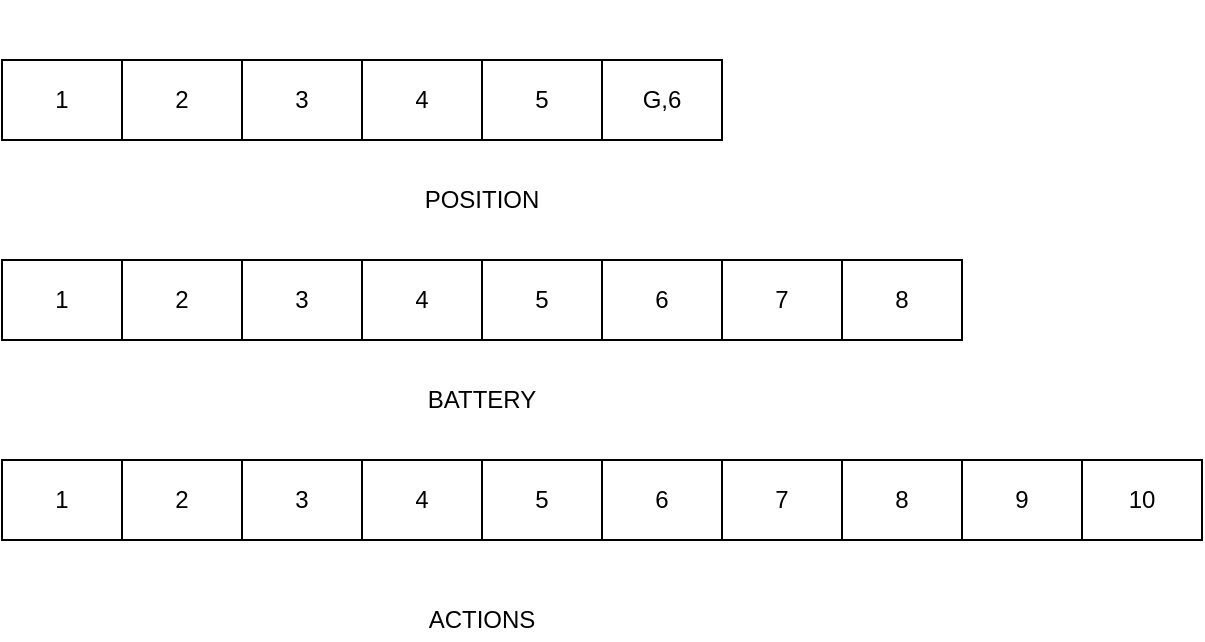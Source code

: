 <mxfile version="13.6.6" type="device"><diagram id="GrS6JXgPWcljFqyrZEsb" name="Page-1"><mxGraphModel dx="1038" dy="548" grid="1" gridSize="10" guides="1" tooltips="1" connect="1" arrows="1" fold="1" page="1" pageScale="1" pageWidth="850" pageHeight="1100" math="0" shadow="0"><root><mxCell id="0"/><mxCell id="1" parent="0"/><mxCell id="DCCDmlfLV9lGw_vtUNlx-1" value="" style="shape=table;html=1;whiteSpace=wrap;startSize=0;container=1;collapsible=0;childLayout=tableLayout;" vertex="1" parent="1"><mxGeometry x="180" y="260" width="360" height="40" as="geometry"/></mxCell><mxCell id="DCCDmlfLV9lGw_vtUNlx-2" value="" style="shape=partialRectangle;html=1;whiteSpace=wrap;collapsible=0;dropTarget=0;pointerEvents=0;fillColor=none;top=0;left=0;bottom=0;right=0;points=[[0,0.5],[1,0.5]];portConstraint=eastwest;" vertex="1" parent="DCCDmlfLV9lGw_vtUNlx-1"><mxGeometry width="360" height="40" as="geometry"/></mxCell><mxCell id="DCCDmlfLV9lGw_vtUNlx-3" value="1" style="shape=partialRectangle;html=1;whiteSpace=wrap;connectable=0;overflow=hidden;fillColor=none;top=0;left=0;bottom=0;right=0;" vertex="1" parent="DCCDmlfLV9lGw_vtUNlx-2"><mxGeometry width="60" height="40" as="geometry"/></mxCell><mxCell id="DCCDmlfLV9lGw_vtUNlx-4" value="2" style="shape=partialRectangle;html=1;whiteSpace=wrap;connectable=0;overflow=hidden;fillColor=none;top=0;left=0;bottom=0;right=0;" vertex="1" parent="DCCDmlfLV9lGw_vtUNlx-2"><mxGeometry x="60" width="60" height="40" as="geometry"/></mxCell><mxCell id="DCCDmlfLV9lGw_vtUNlx-5" value="3" style="shape=partialRectangle;html=1;whiteSpace=wrap;connectable=0;overflow=hidden;fillColor=none;top=0;left=0;bottom=0;right=0;" vertex="1" parent="DCCDmlfLV9lGw_vtUNlx-2"><mxGeometry x="120" width="60" height="40" as="geometry"/></mxCell><mxCell id="DCCDmlfLV9lGw_vtUNlx-6" value="4" style="shape=partialRectangle;html=1;whiteSpace=wrap;connectable=0;overflow=hidden;fillColor=none;top=0;left=0;bottom=0;right=0;" vertex="1" parent="DCCDmlfLV9lGw_vtUNlx-2"><mxGeometry x="180" width="60" height="40" as="geometry"/></mxCell><mxCell id="DCCDmlfLV9lGw_vtUNlx-7" value="5" style="shape=partialRectangle;html=1;whiteSpace=wrap;connectable=0;overflow=hidden;fillColor=none;top=0;left=0;bottom=0;right=0;" vertex="1" parent="DCCDmlfLV9lGw_vtUNlx-2"><mxGeometry x="240" width="60" height="40" as="geometry"/></mxCell><mxCell id="DCCDmlfLV9lGw_vtUNlx-8" value="G,6" style="shape=partialRectangle;html=1;whiteSpace=wrap;connectable=0;overflow=hidden;fillColor=none;top=0;left=0;bottom=0;right=0;" vertex="1" parent="DCCDmlfLV9lGw_vtUNlx-2"><mxGeometry x="300" width="60" height="40" as="geometry"/></mxCell><mxCell id="DCCDmlfLV9lGw_vtUNlx-11" value="POSITION" style="text;html=1;strokeColor=none;fillColor=none;align=center;verticalAlign=middle;whiteSpace=wrap;rounded=0;" vertex="1" parent="1"><mxGeometry x="400" y="320" width="40" height="20" as="geometry"/></mxCell><mxCell id="DCCDmlfLV9lGw_vtUNlx-12" value="" style="shape=table;html=1;whiteSpace=wrap;startSize=0;container=1;collapsible=0;childLayout=tableLayout;" vertex="1" parent="1"><mxGeometry x="180" y="360" width="480" height="40" as="geometry"/></mxCell><mxCell id="DCCDmlfLV9lGw_vtUNlx-13" value="" style="shape=partialRectangle;html=1;whiteSpace=wrap;collapsible=0;dropTarget=0;pointerEvents=0;fillColor=none;top=0;left=0;bottom=0;right=0;points=[[0,0.5],[1,0.5]];portConstraint=eastwest;" vertex="1" parent="DCCDmlfLV9lGw_vtUNlx-12"><mxGeometry width="480" height="40" as="geometry"/></mxCell><mxCell id="DCCDmlfLV9lGw_vtUNlx-14" value="1" style="shape=partialRectangle;html=1;whiteSpace=wrap;connectable=0;overflow=hidden;fillColor=none;top=0;left=0;bottom=0;right=0;" vertex="1" parent="DCCDmlfLV9lGw_vtUNlx-13"><mxGeometry width="60" height="40" as="geometry"/></mxCell><mxCell id="DCCDmlfLV9lGw_vtUNlx-15" value="2" style="shape=partialRectangle;html=1;whiteSpace=wrap;connectable=0;overflow=hidden;fillColor=none;top=0;left=0;bottom=0;right=0;" vertex="1" parent="DCCDmlfLV9lGw_vtUNlx-13"><mxGeometry x="60" width="60" height="40" as="geometry"/></mxCell><mxCell id="DCCDmlfLV9lGw_vtUNlx-16" value="3" style="shape=partialRectangle;html=1;whiteSpace=wrap;connectable=0;overflow=hidden;fillColor=none;top=0;left=0;bottom=0;right=0;" vertex="1" parent="DCCDmlfLV9lGw_vtUNlx-13"><mxGeometry x="120" width="60" height="40" as="geometry"/></mxCell><mxCell id="DCCDmlfLV9lGw_vtUNlx-17" value="4" style="shape=partialRectangle;html=1;whiteSpace=wrap;connectable=0;overflow=hidden;fillColor=none;top=0;left=0;bottom=0;right=0;" vertex="1" parent="DCCDmlfLV9lGw_vtUNlx-13"><mxGeometry x="180" width="60" height="40" as="geometry"/></mxCell><mxCell id="DCCDmlfLV9lGw_vtUNlx-18" value="5" style="shape=partialRectangle;html=1;whiteSpace=wrap;connectable=0;overflow=hidden;fillColor=none;top=0;left=0;bottom=0;right=0;" vertex="1" parent="DCCDmlfLV9lGw_vtUNlx-13"><mxGeometry x="240" width="60" height="40" as="geometry"/></mxCell><mxCell id="DCCDmlfLV9lGw_vtUNlx-19" value="6" style="shape=partialRectangle;html=1;whiteSpace=wrap;connectable=0;overflow=hidden;fillColor=none;top=0;left=0;bottom=0;right=0;" vertex="1" parent="DCCDmlfLV9lGw_vtUNlx-13"><mxGeometry x="300" width="60" height="40" as="geometry"/></mxCell><mxCell id="DCCDmlfLV9lGw_vtUNlx-20" value="7" style="shape=partialRectangle;html=1;whiteSpace=wrap;connectable=0;overflow=hidden;fillColor=none;top=0;left=0;bottom=0;right=0;" vertex="1" parent="DCCDmlfLV9lGw_vtUNlx-13"><mxGeometry x="360" width="60" height="40" as="geometry"/></mxCell><mxCell id="DCCDmlfLV9lGw_vtUNlx-21" value="8" style="shape=partialRectangle;html=1;whiteSpace=wrap;connectable=0;overflow=hidden;fillColor=none;top=0;left=0;bottom=0;right=0;" vertex="1" parent="DCCDmlfLV9lGw_vtUNlx-13"><mxGeometry x="420" width="60" height="40" as="geometry"/></mxCell><mxCell id="DCCDmlfLV9lGw_vtUNlx-22" value="BATTERY" style="text;html=1;strokeColor=none;fillColor=none;align=center;verticalAlign=middle;whiteSpace=wrap;rounded=0;" vertex="1" parent="1"><mxGeometry x="400" y="420" width="40" height="20" as="geometry"/></mxCell><mxCell id="DCCDmlfLV9lGw_vtUNlx-53" value="" style="shape=table;html=1;whiteSpace=wrap;startSize=0;container=1;collapsible=0;childLayout=tableLayout;" vertex="1" parent="1"><mxGeometry x="180" y="460" width="600" height="40" as="geometry"/></mxCell><mxCell id="DCCDmlfLV9lGw_vtUNlx-54" value="" style="shape=partialRectangle;html=1;whiteSpace=wrap;collapsible=0;dropTarget=0;pointerEvents=0;fillColor=none;top=0;left=0;bottom=0;right=0;points=[[0,0.5],[1,0.5]];portConstraint=eastwest;" vertex="1" parent="DCCDmlfLV9lGw_vtUNlx-53"><mxGeometry width="600" height="40" as="geometry"/></mxCell><mxCell id="DCCDmlfLV9lGw_vtUNlx-55" value="1" style="shape=partialRectangle;html=1;whiteSpace=wrap;connectable=0;overflow=hidden;fillColor=none;top=0;left=0;bottom=0;right=0;" vertex="1" parent="DCCDmlfLV9lGw_vtUNlx-54"><mxGeometry width="60" height="40" as="geometry"/></mxCell><mxCell id="DCCDmlfLV9lGw_vtUNlx-56" value="2" style="shape=partialRectangle;html=1;whiteSpace=wrap;connectable=0;overflow=hidden;fillColor=none;top=0;left=0;bottom=0;right=0;" vertex="1" parent="DCCDmlfLV9lGw_vtUNlx-54"><mxGeometry x="60" width="60" height="40" as="geometry"/></mxCell><mxCell id="DCCDmlfLV9lGw_vtUNlx-57" value="3" style="shape=partialRectangle;html=1;whiteSpace=wrap;connectable=0;overflow=hidden;fillColor=none;top=0;left=0;bottom=0;right=0;" vertex="1" parent="DCCDmlfLV9lGw_vtUNlx-54"><mxGeometry x="120" width="60" height="40" as="geometry"/></mxCell><mxCell id="DCCDmlfLV9lGw_vtUNlx-58" value="4" style="shape=partialRectangle;html=1;whiteSpace=wrap;connectable=0;overflow=hidden;fillColor=none;top=0;left=0;bottom=0;right=0;" vertex="1" parent="DCCDmlfLV9lGw_vtUNlx-54"><mxGeometry x="180" width="60" height="40" as="geometry"/></mxCell><mxCell id="DCCDmlfLV9lGw_vtUNlx-59" value="5" style="shape=partialRectangle;html=1;whiteSpace=wrap;connectable=0;overflow=hidden;fillColor=none;top=0;left=0;bottom=0;right=0;" vertex="1" parent="DCCDmlfLV9lGw_vtUNlx-54"><mxGeometry x="240" width="60" height="40" as="geometry"/></mxCell><mxCell id="DCCDmlfLV9lGw_vtUNlx-60" value="6" style="shape=partialRectangle;html=1;whiteSpace=wrap;connectable=0;overflow=hidden;fillColor=none;top=0;left=0;bottom=0;right=0;" vertex="1" parent="DCCDmlfLV9lGw_vtUNlx-54"><mxGeometry x="300" width="60" height="40" as="geometry"/></mxCell><mxCell id="DCCDmlfLV9lGw_vtUNlx-61" value="7" style="shape=partialRectangle;html=1;whiteSpace=wrap;connectable=0;overflow=hidden;fillColor=none;top=0;left=0;bottom=0;right=0;" vertex="1" parent="DCCDmlfLV9lGw_vtUNlx-54"><mxGeometry x="360" width="60" height="40" as="geometry"/></mxCell><mxCell id="DCCDmlfLV9lGw_vtUNlx-62" value="8" style="shape=partialRectangle;html=1;whiteSpace=wrap;connectable=0;overflow=hidden;fillColor=none;top=0;left=0;bottom=0;right=0;" vertex="1" parent="DCCDmlfLV9lGw_vtUNlx-54"><mxGeometry x="420" width="60" height="40" as="geometry"/></mxCell><mxCell id="DCCDmlfLV9lGw_vtUNlx-63" value="9" style="shape=partialRectangle;html=1;whiteSpace=wrap;connectable=0;overflow=hidden;fillColor=none;top=0;left=0;bottom=0;right=0;" vertex="1" parent="DCCDmlfLV9lGw_vtUNlx-54"><mxGeometry x="480" width="60" height="40" as="geometry"/></mxCell><mxCell id="DCCDmlfLV9lGw_vtUNlx-64" value="10" style="shape=partialRectangle;html=1;whiteSpace=wrap;connectable=0;overflow=hidden;fillColor=none;top=0;left=0;bottom=0;right=0;" vertex="1" parent="DCCDmlfLV9lGw_vtUNlx-54"><mxGeometry x="540" width="60" height="40" as="geometry"/></mxCell><mxCell id="DCCDmlfLV9lGw_vtUNlx-65" value="ACTIONS" style="text;html=1;strokeColor=none;fillColor=none;align=center;verticalAlign=middle;whiteSpace=wrap;rounded=0;" vertex="1" parent="1"><mxGeometry x="400" y="530" width="40" height="20" as="geometry"/></mxCell><mxCell id="DCCDmlfLV9lGw_vtUNlx-78" value="" style="shape=image;html=1;verticalAlign=top;verticalLabelPosition=bottom;labelBackgroundColor=#ffffff;imageAspect=0;aspect=fixed;image=https://cdn3.iconfinder.com/data/icons/materia-halloween-free/24/039_025_cat_black_witch_halloween-128.png" vertex="1" parent="1"><mxGeometry x="184" y="230" width="60" height="60" as="geometry"/></mxCell></root></mxGraphModel></diagram></mxfile>